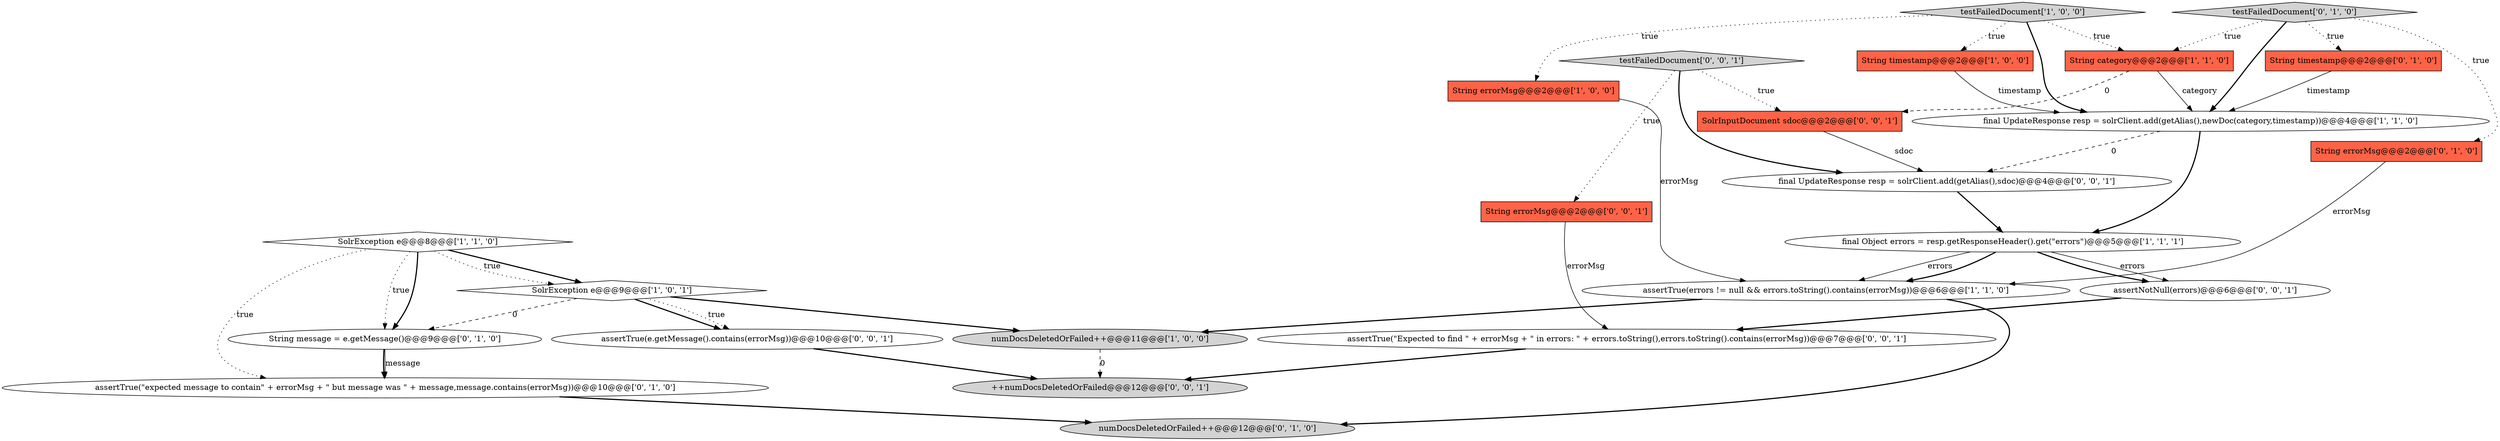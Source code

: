 digraph {
19 [style = filled, label = "testFailedDocument['0', '0', '1']", fillcolor = lightgray, shape = diamond image = "AAA0AAABBB3BBB"];
20 [style = filled, label = "SolrInputDocument sdoc@@@2@@@['0', '0', '1']", fillcolor = tomato, shape = box image = "AAA0AAABBB3BBB"];
9 [style = filled, label = "SolrException e@@@9@@@['1', '0', '1']", fillcolor = white, shape = diamond image = "AAA0AAABBB1BBB"];
21 [style = filled, label = "final UpdateResponse resp = solrClient.add(getAlias(),sdoc)@@@4@@@['0', '0', '1']", fillcolor = white, shape = ellipse image = "AAA0AAABBB3BBB"];
15 [style = filled, label = "String message = e.getMessage()@@@9@@@['0', '1', '0']", fillcolor = white, shape = ellipse image = "AAA1AAABBB2BBB"];
22 [style = filled, label = "assertNotNull(errors)@@@6@@@['0', '0', '1']", fillcolor = white, shape = ellipse image = "AAA0AAABBB3BBB"];
18 [style = filled, label = "assertTrue(e.getMessage().contains(errorMsg))@@@10@@@['0', '0', '1']", fillcolor = white, shape = ellipse image = "AAA0AAABBB3BBB"];
2 [style = filled, label = "assertTrue(errors != null && errors.toString().contains(errorMsg))@@@6@@@['1', '1', '0']", fillcolor = white, shape = ellipse image = "AAA0AAABBB1BBB"];
7 [style = filled, label = "final Object errors = resp.getResponseHeader().get(\"errors\")@@@5@@@['1', '1', '1']", fillcolor = white, shape = ellipse image = "AAA0AAABBB1BBB"];
6 [style = filled, label = "numDocsDeletedOrFailed++@@@11@@@['1', '0', '0']", fillcolor = lightgray, shape = ellipse image = "AAA0AAABBB1BBB"];
1 [style = filled, label = "String timestamp@@@2@@@['1', '0', '0']", fillcolor = tomato, shape = box image = "AAA0AAABBB1BBB"];
3 [style = filled, label = "SolrException e@@@8@@@['1', '1', '0']", fillcolor = white, shape = diamond image = "AAA0AAABBB1BBB"];
10 [style = filled, label = "assertTrue(\"expected message to contain\" + errorMsg + \" but message was \" + message,message.contains(errorMsg))@@@10@@@['0', '1', '0']", fillcolor = white, shape = ellipse image = "AAA1AAABBB2BBB"];
14 [style = filled, label = "testFailedDocument['0', '1', '0']", fillcolor = lightgray, shape = diamond image = "AAA0AAABBB2BBB"];
8 [style = filled, label = "final UpdateResponse resp = solrClient.add(getAlias(),newDoc(category,timestamp))@@@4@@@['1', '1', '0']", fillcolor = white, shape = ellipse image = "AAA0AAABBB1BBB"];
0 [style = filled, label = "String errorMsg@@@2@@@['1', '0', '0']", fillcolor = tomato, shape = box image = "AAA0AAABBB1BBB"];
17 [style = filled, label = "++numDocsDeletedOrFailed@@@12@@@['0', '0', '1']", fillcolor = lightgray, shape = ellipse image = "AAA0AAABBB3BBB"];
12 [style = filled, label = "String errorMsg@@@2@@@['0', '1', '0']", fillcolor = tomato, shape = box image = "AAA0AAABBB2BBB"];
5 [style = filled, label = "String category@@@2@@@['1', '1', '0']", fillcolor = tomato, shape = box image = "AAA0AAABBB1BBB"];
16 [style = filled, label = "String errorMsg@@@2@@@['0', '0', '1']", fillcolor = tomato, shape = box image = "AAA0AAABBB3BBB"];
4 [style = filled, label = "testFailedDocument['1', '0', '0']", fillcolor = lightgray, shape = diamond image = "AAA0AAABBB1BBB"];
23 [style = filled, label = "assertTrue(\"Expected to find \" + errorMsg + \" in errors: \" + errors.toString(),errors.toString().contains(errorMsg))@@@7@@@['0', '0', '1']", fillcolor = white, shape = ellipse image = "AAA0AAABBB3BBB"];
11 [style = filled, label = "String timestamp@@@2@@@['0', '1', '0']", fillcolor = tomato, shape = box image = "AAA0AAABBB2BBB"];
13 [style = filled, label = "numDocsDeletedOrFailed++@@@12@@@['0', '1', '0']", fillcolor = lightgray, shape = ellipse image = "AAA0AAABBB2BBB"];
9->18 [style = bold, label=""];
15->10 [style = solid, label="message"];
3->15 [style = dotted, label="true"];
7->22 [style = solid, label="errors"];
20->21 [style = solid, label="sdoc"];
14->5 [style = dotted, label="true"];
0->2 [style = solid, label="errorMsg"];
2->13 [style = bold, label=""];
6->17 [style = dashed, label="0"];
4->8 [style = bold, label=""];
7->22 [style = bold, label=""];
4->1 [style = dotted, label="true"];
4->0 [style = dotted, label="true"];
14->12 [style = dotted, label="true"];
7->2 [style = solid, label="errors"];
19->20 [style = dotted, label="true"];
9->6 [style = bold, label=""];
9->18 [style = dotted, label="true"];
8->21 [style = dashed, label="0"];
19->21 [style = bold, label=""];
3->10 [style = dotted, label="true"];
19->16 [style = dotted, label="true"];
5->8 [style = solid, label="category"];
12->2 [style = solid, label="errorMsg"];
10->13 [style = bold, label=""];
16->23 [style = solid, label="errorMsg"];
3->9 [style = bold, label=""];
9->15 [style = dashed, label="0"];
5->20 [style = dashed, label="0"];
14->8 [style = bold, label=""];
21->7 [style = bold, label=""];
3->15 [style = bold, label=""];
1->8 [style = solid, label="timestamp"];
11->8 [style = solid, label="timestamp"];
2->6 [style = bold, label=""];
4->5 [style = dotted, label="true"];
8->7 [style = bold, label=""];
18->17 [style = bold, label=""];
22->23 [style = bold, label=""];
14->11 [style = dotted, label="true"];
23->17 [style = bold, label=""];
3->9 [style = dotted, label="true"];
15->10 [style = bold, label=""];
7->2 [style = bold, label=""];
}
